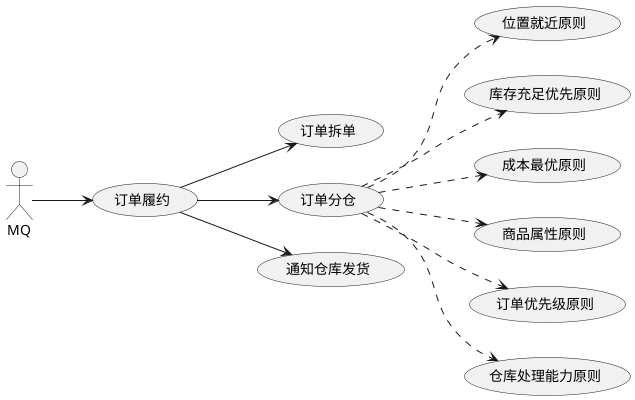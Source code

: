 @startuml
'https://plantuml.com/use-case-diagram
left to right direction

(订单履约) as (FulfillOrder)
(订单拆单) as splitOrder
(订单分仓) as dispatch
MQ --> (FulfillOrder)

FulfillOrder --> splitOrder
FulfillOrder -->dispatch
FulfillOrder -->(通知仓库发货)

dispatch ..> (位置就近原则)
dispatch ..> (库存充足优先原则)
dispatch ..> (成本最优原则)
dispatch ..> (商品属性原则)
dispatch ..> (订单优先级原则)
dispatch ..> (仓库处理能力原则)
@enduml